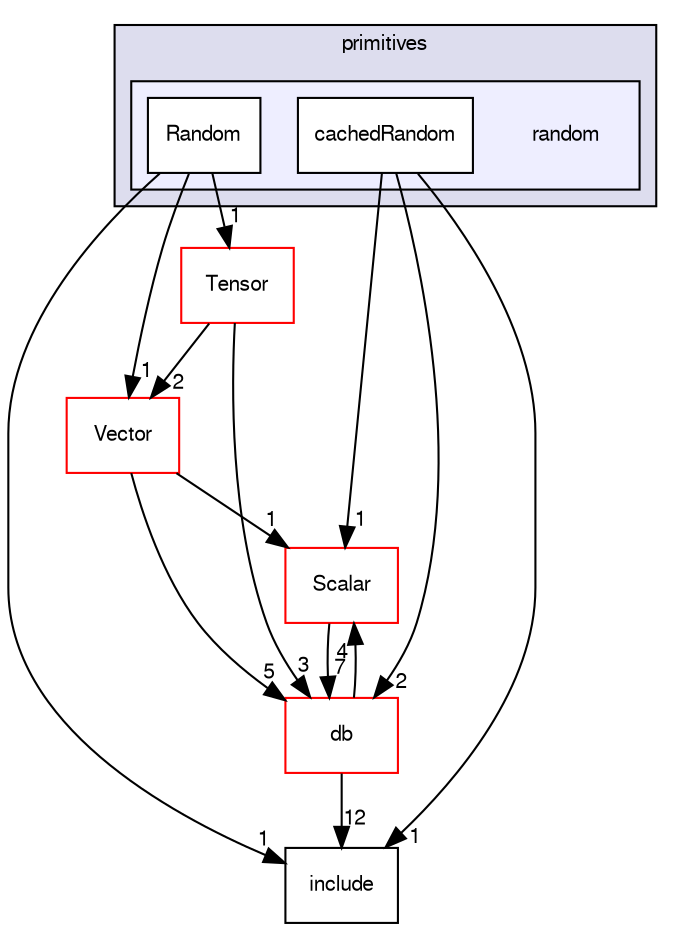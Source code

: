 digraph "src/OpenFOAM/primitives/random" {
  bgcolor=transparent;
  compound=true
  node [ fontsize="10", fontname="FreeSans"];
  edge [ labelfontsize="10", labelfontname="FreeSans"];
  subgraph clusterdir_3e50f45338116b169052b428016851aa {
    graph [ bgcolor="#ddddee", pencolor="black", label="primitives" fontname="FreeSans", fontsize="10", URL="dir_3e50f45338116b169052b428016851aa.html"]
  subgraph clusterdir_fe902bc9ff5b589eb0ead5d28c94889f {
    graph [ bgcolor="#eeeeff", pencolor="black", label="" URL="dir_fe902bc9ff5b589eb0ead5d28c94889f.html"];
    dir_fe902bc9ff5b589eb0ead5d28c94889f [shape=plaintext label="random"];
    dir_4b2fbe5369886554720d7da77fd92844 [shape=box label="cachedRandom" color="black" fillcolor="white" style="filled" URL="dir_4b2fbe5369886554720d7da77fd92844.html"];
    dir_fe5ae9beae53b969b940ef7ec5350d61 [shape=box label="Random" color="black" fillcolor="white" style="filled" URL="dir_fe5ae9beae53b969b940ef7ec5350d61.html"];
  }
  }
  dir_15da0e2a135f43ffeb4645c968ce8ac7 [shape=box label="Tensor" color="red" URL="dir_15da0e2a135f43ffeb4645c968ce8ac7.html"];
  dir_b4f4914e791ff496381862f16be45bae [shape=box label="Scalar" color="red" URL="dir_b4f4914e791ff496381862f16be45bae.html"];
  dir_6ef5fbba1c02603637a533e2f686aa62 [shape=box label="Vector" color="red" URL="dir_6ef5fbba1c02603637a533e2f686aa62.html"];
  dir_63c634f7a7cfd679ac26c67fb30fc32f [shape=box label="db" color="red" URL="dir_63c634f7a7cfd679ac26c67fb30fc32f.html"];
  dir_e954e9f5966bc1c681a414ec8bd0ee15 [shape=box label="include" URL="dir_e954e9f5966bc1c681a414ec8bd0ee15.html"];
  dir_15da0e2a135f43ffeb4645c968ce8ac7->dir_6ef5fbba1c02603637a533e2f686aa62 [headlabel="2", labeldistance=1.5 headhref="dir_002236_002245.html"];
  dir_15da0e2a135f43ffeb4645c968ce8ac7->dir_63c634f7a7cfd679ac26c67fb30fc32f [headlabel="3", labeldistance=1.5 headhref="dir_002236_001787.html"];
  dir_fe5ae9beae53b969b940ef7ec5350d61->dir_15da0e2a135f43ffeb4645c968ce8ac7 [headlabel="1", labeldistance=1.5 headhref="dir_002206_002236.html"];
  dir_fe5ae9beae53b969b940ef7ec5350d61->dir_6ef5fbba1c02603637a533e2f686aa62 [headlabel="1", labeldistance=1.5 headhref="dir_002206_002245.html"];
  dir_fe5ae9beae53b969b940ef7ec5350d61->dir_e954e9f5966bc1c681a414ec8bd0ee15 [headlabel="1", labeldistance=1.5 headhref="dir_002206_001952.html"];
  dir_b4f4914e791ff496381862f16be45bae->dir_63c634f7a7cfd679ac26c67fb30fc32f [headlabel="7", labeldistance=1.5 headhref="dir_002210_001787.html"];
  dir_6ef5fbba1c02603637a533e2f686aa62->dir_b4f4914e791ff496381862f16be45bae [headlabel="1", labeldistance=1.5 headhref="dir_002245_002210.html"];
  dir_6ef5fbba1c02603637a533e2f686aa62->dir_63c634f7a7cfd679ac26c67fb30fc32f [headlabel="5", labeldistance=1.5 headhref="dir_002245_001787.html"];
  dir_63c634f7a7cfd679ac26c67fb30fc32f->dir_b4f4914e791ff496381862f16be45bae [headlabel="4", labeldistance=1.5 headhref="dir_001787_002210.html"];
  dir_63c634f7a7cfd679ac26c67fb30fc32f->dir_e954e9f5966bc1c681a414ec8bd0ee15 [headlabel="12", labeldistance=1.5 headhref="dir_001787_001952.html"];
  dir_4b2fbe5369886554720d7da77fd92844->dir_b4f4914e791ff496381862f16be45bae [headlabel="1", labeldistance=1.5 headhref="dir_002205_002210.html"];
  dir_4b2fbe5369886554720d7da77fd92844->dir_63c634f7a7cfd679ac26c67fb30fc32f [headlabel="2", labeldistance=1.5 headhref="dir_002205_001787.html"];
  dir_4b2fbe5369886554720d7da77fd92844->dir_e954e9f5966bc1c681a414ec8bd0ee15 [headlabel="1", labeldistance=1.5 headhref="dir_002205_001952.html"];
}
